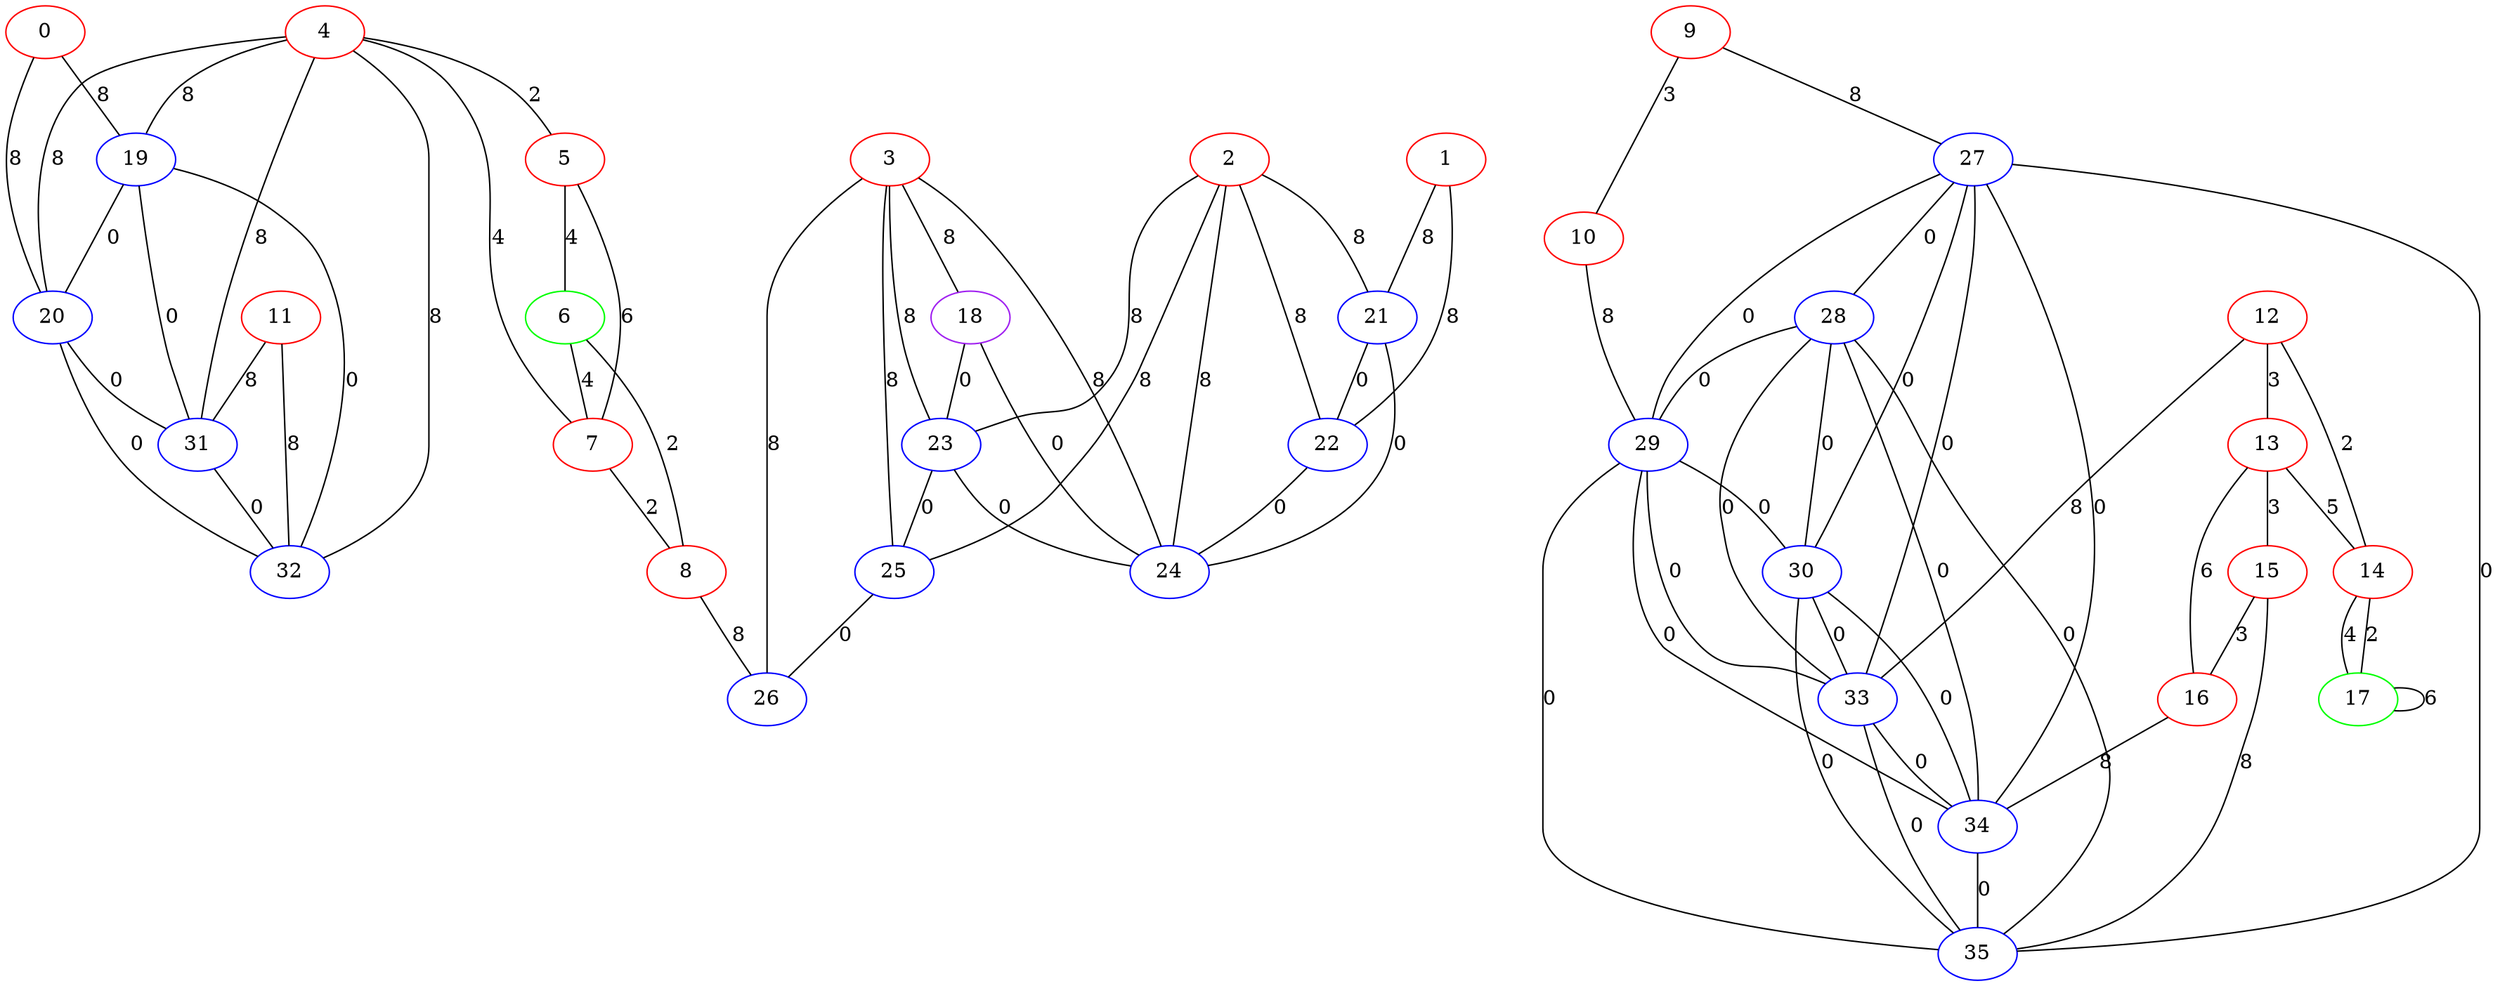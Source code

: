 graph "" {
0 [color=red, weight=1];
1 [color=red, weight=1];
2 [color=red, weight=1];
3 [color=red, weight=1];
4 [color=red, weight=1];
5 [color=red, weight=1];
6 [color=green, weight=2];
7 [color=red, weight=1];
8 [color=red, weight=1];
9 [color=red, weight=1];
10 [color=red, weight=1];
11 [color=red, weight=1];
12 [color=red, weight=1];
13 [color=red, weight=1];
14 [color=red, weight=1];
15 [color=red, weight=1];
16 [color=red, weight=1];
17 [color=green, weight=2];
18 [color=purple, weight=4];
19 [color=blue, weight=3];
20 [color=blue, weight=3];
21 [color=blue, weight=3];
22 [color=blue, weight=3];
23 [color=blue, weight=3];
24 [color=blue, weight=3];
25 [color=blue, weight=3];
26 [color=blue, weight=3];
27 [color=blue, weight=3];
28 [color=blue, weight=3];
29 [color=blue, weight=3];
30 [color=blue, weight=3];
31 [color=blue, weight=3];
32 [color=blue, weight=3];
33 [color=blue, weight=3];
34 [color=blue, weight=3];
35 [color=blue, weight=3];
0 -- 19  [key=0, label=8];
0 -- 20  [key=0, label=8];
1 -- 21  [key=0, label=8];
1 -- 22  [key=0, label=8];
2 -- 24  [key=0, label=8];
2 -- 25  [key=0, label=8];
2 -- 21  [key=0, label=8];
2 -- 22  [key=0, label=8];
2 -- 23  [key=0, label=8];
3 -- 24  [key=0, label=8];
3 -- 25  [key=0, label=8];
3 -- 18  [key=0, label=8];
3 -- 26  [key=0, label=8];
3 -- 23  [key=0, label=8];
4 -- 32  [key=0, label=8];
4 -- 5  [key=0, label=2];
4 -- 7  [key=0, label=4];
4 -- 19  [key=0, label=8];
4 -- 20  [key=0, label=8];
4 -- 31  [key=0, label=8];
5 -- 6  [key=0, label=4];
5 -- 7  [key=0, label=6];
6 -- 8  [key=0, label=2];
6 -- 7  [key=0, label=4];
7 -- 8  [key=0, label=2];
8 -- 26  [key=0, label=8];
9 -- 10  [key=0, label=3];
9 -- 27  [key=0, label=8];
10 -- 29  [key=0, label=8];
11 -- 32  [key=0, label=8];
11 -- 31  [key=0, label=8];
12 -- 33  [key=0, label=8];
12 -- 13  [key=0, label=3];
12 -- 14  [key=0, label=2];
13 -- 16  [key=0, label=6];
13 -- 14  [key=0, label=5];
13 -- 15  [key=0, label=3];
14 -- 17  [key=0, label=2];
14 -- 17  [key=1, label=4];
15 -- 16  [key=0, label=3];
15 -- 35  [key=0, label=8];
16 -- 34  [key=0, label=8];
17 -- 17  [key=0, label=6];
18 -- 24  [key=0, label=0];
18 -- 23  [key=0, label=0];
19 -- 32  [key=0, label=0];
19 -- 20  [key=0, label=0];
19 -- 31  [key=0, label=0];
20 -- 32  [key=0, label=0];
20 -- 31  [key=0, label=0];
21 -- 24  [key=0, label=0];
21 -- 22  [key=0, label=0];
22 -- 24  [key=0, label=0];
23 -- 24  [key=0, label=0];
23 -- 25  [key=0, label=0];
25 -- 26  [key=0, label=0];
27 -- 33  [key=0, label=0];
27 -- 34  [key=0, label=0];
27 -- 35  [key=0, label=0];
27 -- 28  [key=0, label=0];
27 -- 29  [key=0, label=0];
27 -- 30  [key=0, label=0];
28 -- 33  [key=0, label=0];
28 -- 34  [key=0, label=0];
28 -- 35  [key=0, label=0];
28 -- 29  [key=0, label=0];
28 -- 30  [key=0, label=0];
29 -- 33  [key=0, label=0];
29 -- 34  [key=0, label=0];
29 -- 35  [key=0, label=0];
29 -- 30  [key=0, label=0];
30 -- 33  [key=0, label=0];
30 -- 34  [key=0, label=0];
30 -- 35  [key=0, label=0];
31 -- 32  [key=0, label=0];
33 -- 34  [key=0, label=0];
33 -- 35  [key=0, label=0];
34 -- 35  [key=0, label=0];
}
